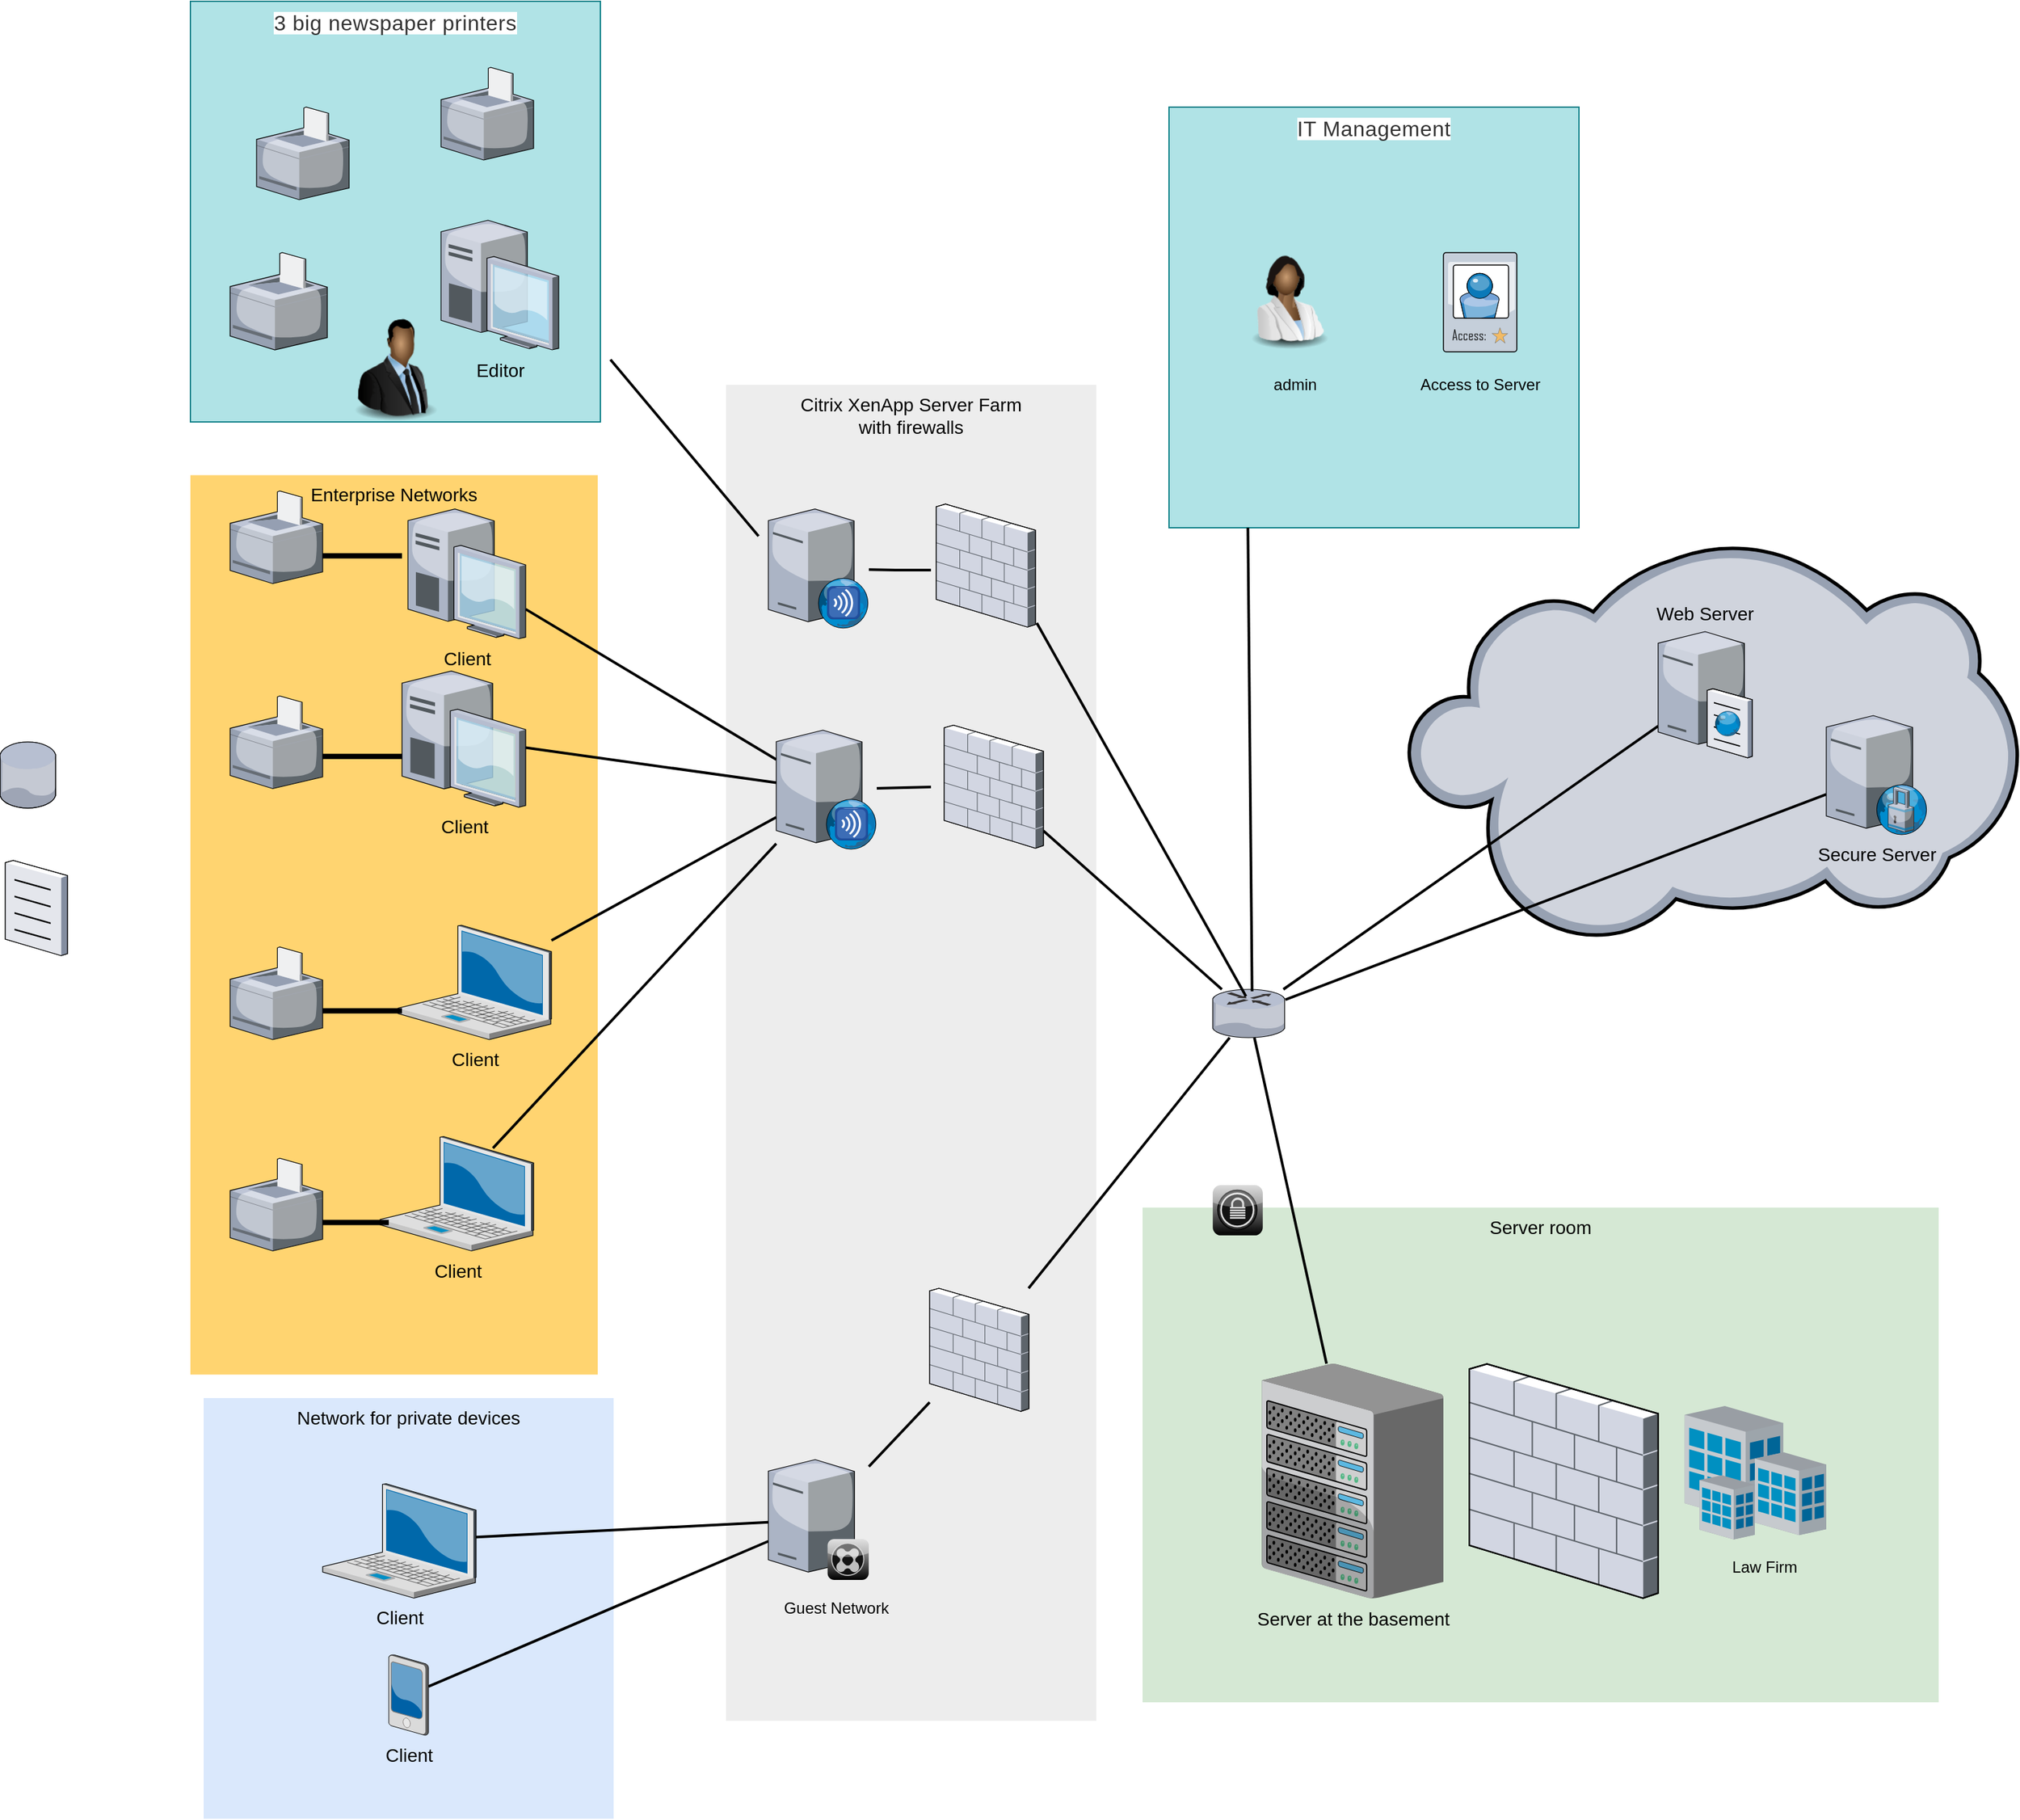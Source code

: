 <mxfile version="15.8.7" type="github">
  <diagram name="Page-1" id="e3a06f82-3646-2815-327d-82caf3d4e204">
    <mxGraphModel dx="2012" dy="2212" grid="1" gridSize="10" guides="1" tooltips="1" connect="1" arrows="1" fold="1" page="1" pageScale="1.5" pageWidth="1169" pageHeight="826" background="none" math="0" shadow="0">
      <root>
        <mxCell id="0" style=";html=1;" />
        <mxCell id="1" style=";html=1;" parent="0" />
        <mxCell id="79GmQggICtHNzUHZXM4W-52" value="&lt;div style=&quot;text-align: left&quot;&gt;&lt;font color=&quot;#333333&quot;&gt;&lt;span style=&quot;font-size: 16px ; letter-spacing: 0.35px ; background-color: rgb(255 , 255 , 255)&quot;&gt;IT Management&lt;/span&gt;&lt;/font&gt;&lt;/div&gt;" style="whiteSpace=wrap;html=1;fillColor=#b0e3e6;fontSize=14;strokeColor=#0e8088;verticalAlign=top;" vertex="1" parent="1">
          <mxGeometry x="940" y="-80" width="310" height="318" as="geometry" />
        </mxCell>
        <mxCell id="79GmQggICtHNzUHZXM4W-13" value="" style="verticalLabelPosition=bottom;sketch=0;aspect=fixed;html=1;verticalAlign=top;strokeColor=none;align=center;outlineConnect=0;shape=mxgraph.citrix.cloud;" vertex="1" parent="1">
          <mxGeometry x="1120" y="249.37" width="462.36" height="301.75" as="geometry" />
        </mxCell>
        <mxCell id="6a7d8f32e03d9370-60" value="Server room" style="whiteSpace=wrap;html=1;fillColor=#d5e8d4;fontSize=14;strokeColor=none;verticalAlign=top;" parent="1" vertex="1">
          <mxGeometry x="920" y="752" width="602" height="374" as="geometry" />
        </mxCell>
        <mxCell id="6a7d8f32e03d9370-59" value="Citrix XenApp Server Farm&lt;div&gt;with firewalls&lt;/div&gt;" style="whiteSpace=wrap;html=1;fillColor=#EDEDED;fontSize=14;strokeColor=none;verticalAlign=top;" parent="1" vertex="1">
          <mxGeometry x="605" y="130" width="280" height="1010" as="geometry" />
        </mxCell>
        <mxCell id="6a7d8f32e03d9370-58" value="Network for private devices" style="whiteSpace=wrap;html=1;fillColor=#dae8fc;fontSize=14;strokeColor=none;verticalAlign=top;" parent="1" vertex="1">
          <mxGeometry x="210" y="896" width="310" height="318" as="geometry" />
        </mxCell>
        <mxCell id="6a7d8f32e03d9370-57" value="Enterprise Networks" style="whiteSpace=wrap;html=1;fillColor=#FFD470;gradientColor=none;fontSize=14;strokeColor=none;verticalAlign=top;" parent="1" vertex="1">
          <mxGeometry x="200" y="198.25" width="308" height="680" as="geometry" />
        </mxCell>
        <mxCell id="6a7d8f32e03d9370-36" style="edgeStyle=none;rounded=0;html=1;startSize=10;endSize=10;jettySize=auto;orthogonalLoop=1;fontSize=14;endArrow=none;endFill=0;strokeWidth=2;" parent="1" source="6a7d8f32e03d9370-1" target="6a7d8f32e03d9370-14" edge="1">
          <mxGeometry relative="1" as="geometry" />
        </mxCell>
        <mxCell id="6a7d8f32e03d9370-1" value="Client" style="verticalLabelPosition=bottom;aspect=fixed;html=1;verticalAlign=top;strokeColor=none;shape=mxgraph.citrix.laptop_2;fillColor=#66B2FF;gradientColor=#0066CC;fontSize=14;" parent="1" vertex="1">
          <mxGeometry x="300.0" y="960.75" width="116" height="86.5" as="geometry" />
        </mxCell>
        <mxCell id="6a7d8f32e03d9370-35" style="edgeStyle=none;rounded=0;html=1;startSize=10;endSize=10;jettySize=auto;orthogonalLoop=1;fontSize=14;endArrow=none;endFill=0;strokeWidth=2;exitX=0.735;exitY=0.102;exitDx=0;exitDy=0;exitPerimeter=0;" parent="1" source="6a7d8f32e03d9370-2" target="79GmQggICtHNzUHZXM4W-18" edge="1">
          <mxGeometry relative="1" as="geometry">
            <mxPoint x="637" y="693.32" as="targetPoint" />
          </mxGeometry>
        </mxCell>
        <mxCell id="6a7d8f32e03d9370-2" value="Client" style="verticalLabelPosition=bottom;aspect=fixed;html=1;verticalAlign=top;strokeColor=none;shape=mxgraph.citrix.laptop_2;fillColor=#66B2FF;gradientColor=#0066CC;fontSize=14;" parent="1" vertex="1">
          <mxGeometry x="343.5" y="698.25" width="116" height="86.5" as="geometry" />
        </mxCell>
        <mxCell id="6a7d8f32e03d9370-34" style="edgeStyle=none;rounded=0;html=1;startSize=10;endSize=10;jettySize=auto;orthogonalLoop=1;fontSize=14;endArrow=none;endFill=0;strokeWidth=2;" parent="1" source="79GmQggICtHNzUHZXM4W-20" target="79GmQggICtHNzUHZXM4W-18" edge="1">
          <mxGeometry relative="1" as="geometry">
            <mxPoint x="455" y="532.243" as="sourcePoint" />
            <mxPoint x="637" y="529.147" as="targetPoint" />
          </mxGeometry>
        </mxCell>
        <mxCell id="6a7d8f32e03d9370-33" style="edgeStyle=none;rounded=0;html=1;startSize=10;endSize=10;jettySize=auto;orthogonalLoop=1;fontSize=14;endArrow=none;endFill=0;strokeWidth=2;" parent="1" source="6a7d8f32e03d9370-4" target="79GmQggICtHNzUHZXM4W-18" edge="1">
          <mxGeometry relative="1" as="geometry">
            <mxPoint x="637" y="367.382" as="targetPoint" />
          </mxGeometry>
        </mxCell>
        <mxCell id="6a7d8f32e03d9370-4" value="Client" style="verticalLabelPosition=bottom;aspect=fixed;html=1;verticalAlign=top;strokeColor=none;shape=mxgraph.citrix.desktop;fillColor=#66B2FF;gradientColor=#0066CC;fontSize=14;" parent="1" vertex="1">
          <mxGeometry x="360" y="346.29" width="93.5" height="102.96" as="geometry" />
        </mxCell>
        <mxCell id="6a7d8f32e03d9370-32" style="edgeStyle=none;rounded=0;html=1;startSize=10;endSize=10;jettySize=auto;orthogonalLoop=1;fontSize=14;endArrow=none;endFill=0;strokeWidth=2;" parent="1" source="6a7d8f32e03d9370-5" target="79GmQggICtHNzUHZXM4W-18" edge="1">
          <mxGeometry relative="1" as="geometry">
            <mxPoint x="637" y="207.436" as="targetPoint" />
          </mxGeometry>
        </mxCell>
        <mxCell id="6a7d8f32e03d9370-5" value="Client" style="verticalLabelPosition=bottom;aspect=fixed;html=1;verticalAlign=top;strokeColor=none;shape=mxgraph.citrix.desktop;fillColor=#66B2FF;gradientColor=#0066CC;fontSize=14;" parent="1" vertex="1">
          <mxGeometry x="364.5" y="223.87" width="89" height="98" as="geometry" />
        </mxCell>
        <mxCell id="6a7d8f32e03d9370-37" style="edgeStyle=none;rounded=0;html=1;startSize=10;endSize=10;jettySize=auto;orthogonalLoop=1;fontSize=14;endArrow=none;endFill=0;strokeWidth=2;" parent="1" source="6a7d8f32e03d9370-6" target="6a7d8f32e03d9370-14" edge="1">
          <mxGeometry relative="1" as="geometry" />
        </mxCell>
        <mxCell id="6a7d8f32e03d9370-6" value="Client" style="verticalLabelPosition=bottom;aspect=fixed;html=1;verticalAlign=top;strokeColor=none;shape=mxgraph.citrix.pda;fillColor=#66B2FF;gradientColor=#0066CC;fontSize=14;" parent="1" vertex="1">
          <mxGeometry x="350.0" y="1090" width="30" height="61" as="geometry" />
        </mxCell>
        <mxCell id="6a7d8f32e03d9370-50" style="edgeStyle=none;rounded=0;html=1;startSize=10;endSize=10;jettySize=auto;orthogonalLoop=1;fontSize=14;endArrow=none;endFill=0;strokeWidth=2;" parent="1" source="6a7d8f32e03d9370-13" target="6a7d8f32e03d9370-16" edge="1">
          <mxGeometry relative="1" as="geometry" />
        </mxCell>
        <mxCell id="6a7d8f32e03d9370-51" style="edgeStyle=none;rounded=0;html=1;startSize=10;endSize=10;jettySize=auto;orthogonalLoop=1;fontSize=14;endArrow=none;endFill=0;strokeWidth=2;" parent="1" source="6a7d8f32e03d9370-13" target="6a7d8f32e03d9370-15" edge="1">
          <mxGeometry relative="1" as="geometry" />
        </mxCell>
        <mxCell id="6a7d8f32e03d9370-56" style="edgeStyle=none;rounded=0;html=1;startSize=10;endSize=10;jettySize=auto;orthogonalLoop=1;fontSize=14;endArrow=none;endFill=0;strokeWidth=2;" parent="1" source="6a7d8f32e03d9370-13" target="6a7d8f32e03d9370-25" edge="1">
          <mxGeometry relative="1" as="geometry" />
        </mxCell>
        <mxCell id="6a7d8f32e03d9370-13" value="" style="verticalLabelPosition=bottom;aspect=fixed;html=1;verticalAlign=top;strokeColor=none;shape=mxgraph.citrix.router;fillColor=#66B2FF;gradientColor=#0066CC;fontSize=14;" parent="1" vertex="1">
          <mxGeometry x="973" y="587" width="55" height="36.5" as="geometry" />
        </mxCell>
        <mxCell id="6a7d8f32e03d9370-14" value="" style="verticalLabelPosition=bottom;aspect=fixed;html=1;verticalAlign=top;strokeColor=none;shape=mxgraph.citrix.xenclient_synchronizer;fillColor=#CCCCCC;gradientColor=#000000;gradientDirection=south;fontSize=14;" parent="1" vertex="1">
          <mxGeometry x="637.0" y="942.5" width="76" height="91" as="geometry" />
        </mxCell>
        <mxCell id="6a7d8f32e03d9370-15" value="Web Server" style="verticalLabelPosition=top;aspect=fixed;html=1;verticalAlign=bottom;strokeColor=none;shape=mxgraph.citrix.cache_server;fillColor=#66B2FF;gradientColor=#0066CC;fontSize=14;labelPosition=center;align=center;" parent="1" vertex="1">
          <mxGeometry x="1309.87" y="314.25" width="71" height="97.5" as="geometry" />
        </mxCell>
        <mxCell id="6a7d8f32e03d9370-16" value="Server at the basement" style="verticalLabelPosition=bottom;aspect=fixed;html=1;verticalAlign=top;strokeColor=none;shape=mxgraph.citrix.chassis;fillColor=#66B2FF;gradientColor=#0066CC;fontSize=14;" parent="1" vertex="1">
          <mxGeometry x="1010" y="870" width="137.5" height="177.5" as="geometry" />
        </mxCell>
        <mxCell id="6a7d8f32e03d9370-46" style="edgeStyle=none;rounded=0;html=1;startSize=10;endSize=10;jettySize=auto;orthogonalLoop=1;fontSize=14;endArrow=none;endFill=0;strokeWidth=2;" parent="1" source="6a7d8f32e03d9370-19" target="6a7d8f32e03d9370-13" edge="1">
          <mxGeometry relative="1" as="geometry" />
        </mxCell>
        <mxCell id="6a7d8f32e03d9370-19" value="" style="verticalLabelPosition=bottom;aspect=fixed;html=1;verticalAlign=top;strokeColor=none;shape=mxgraph.citrix.firewall;fillColor=#66B2FF;gradientColor=#0066CC;fontSize=14;" parent="1" vertex="1">
          <mxGeometry x="770" y="387.25" width="75" height="93" as="geometry" />
        </mxCell>
        <mxCell id="6a7d8f32e03d9370-48" style="edgeStyle=none;rounded=0;html=1;startSize=10;endSize=10;jettySize=auto;orthogonalLoop=1;fontSize=14;endArrow=none;endFill=0;strokeWidth=2;" parent="1" source="6a7d8f32e03d9370-21" target="6a7d8f32e03d9370-13" edge="1">
          <mxGeometry relative="1" as="geometry" />
        </mxCell>
        <mxCell id="6a7d8f32e03d9370-21" value="" style="verticalLabelPosition=bottom;aspect=fixed;html=1;verticalAlign=top;strokeColor=none;shape=mxgraph.citrix.firewall;fillColor=#66B2FF;gradientColor=#0066CC;fontSize=14;" parent="1" vertex="1">
          <mxGeometry x="759" y="813" width="75" height="93" as="geometry" />
        </mxCell>
        <mxCell id="6a7d8f32e03d9370-25" value="Secure Server" style="verticalLabelPosition=bottom;aspect=fixed;html=1;verticalAlign=top;strokeColor=none;shape=mxgraph.citrix.proxy_server;fillColor=#66B2FF;gradientColor=#0066CC;fontSize=14;" parent="1" vertex="1">
          <mxGeometry x="1437" y="380" width="76.5" height="90" as="geometry" />
        </mxCell>
        <object label="" placeholders="1" id="6a7d8f32e03d9370-31">
          <mxCell style="verticalLabelPosition=bottom;aspect=fixed;html=1;verticalAlign=top;strokeColor=none;shape=mxgraph.citrix.site;fillColor=#66B2FF;gradientColor=#0066CC;fontSize=14;" parent="1" vertex="1">
            <mxGeometry x="1330" y="902" width="107" height="101" as="geometry" />
          </mxCell>
        </object>
        <mxCell id="79GmQggICtHNzUHZXM4W-2" value="Law Firm" style="text;html=1;resizable=0;autosize=1;align=center;verticalAlign=middle;points=[];fillColor=none;strokeColor=none;rounded=0;" vertex="1" parent="1">
          <mxGeometry x="1355" y="1013.5" width="70" height="20" as="geometry" />
        </mxCell>
        <mxCell id="79GmQggICtHNzUHZXM4W-4" value="" style="verticalLabelPosition=bottom;sketch=0;aspect=fixed;html=1;verticalAlign=top;strokeColor=none;align=center;outlineConnect=0;shape=mxgraph.citrix.role_secure_access;fillColor=#CCCCCC;gradientColor=#000000;gradientDirection=south;" vertex="1" parent="1">
          <mxGeometry x="973" y="735" width="38" height="38" as="geometry" />
        </mxCell>
        <mxCell id="79GmQggICtHNzUHZXM4W-5" value="" style="verticalLabelPosition=bottom;sketch=0;aspect=fixed;html=1;verticalAlign=top;strokeColor=none;align=center;outlineConnect=0;shape=mxgraph.citrix.firewall;" vertex="1" parent="1">
          <mxGeometry x="1167.13" y="870.25" width="142.74" height="177" as="geometry" />
        </mxCell>
        <mxCell id="79GmQggICtHNzUHZXM4W-8" value="" style="verticalLabelPosition=bottom;sketch=0;aspect=fixed;html=1;verticalAlign=top;strokeColor=none;align=center;outlineConnect=0;shape=mxgraph.citrix.printer;" vertex="1" parent="1">
          <mxGeometry x="230" y="210.25" width="70" height="70" as="geometry" />
        </mxCell>
        <mxCell id="79GmQggICtHNzUHZXM4W-9" value="Guest Network" style="text;html=1;resizable=0;autosize=1;align=center;verticalAlign=middle;points=[];fillColor=none;strokeColor=none;rounded=0;" vertex="1" parent="1">
          <mxGeometry x="643" y="1045" width="90" height="20" as="geometry" />
        </mxCell>
        <mxCell id="79GmQggICtHNzUHZXM4W-12" style="edgeStyle=none;rounded=0;html=1;startSize=10;endSize=10;jettySize=auto;orthogonalLoop=1;fontSize=14;endArrow=none;endFill=0;strokeWidth=2;" edge="1" parent="1" source="6a7d8f32e03d9370-14" target="6a7d8f32e03d9370-21">
          <mxGeometry relative="1" as="geometry">
            <mxPoint x="478.5" y="702.524" as="sourcePoint" />
            <mxPoint x="647" y="703.32" as="targetPoint" />
            <Array as="points" />
          </mxGeometry>
        </mxCell>
        <mxCell id="79GmQggICtHNzUHZXM4W-15" value="" style="verticalLabelPosition=bottom;sketch=0;aspect=fixed;html=1;verticalAlign=top;strokeColor=none;align=center;outlineConnect=0;shape=mxgraph.citrix.database;" vertex="1" parent="1">
          <mxGeometry x="56" y="400" width="42.5" height="50" as="geometry" />
        </mxCell>
        <mxCell id="79GmQggICtHNzUHZXM4W-16" value="" style="verticalLabelPosition=bottom;sketch=0;aspect=fixed;html=1;verticalAlign=top;strokeColor=none;align=center;outlineConnect=0;shape=mxgraph.citrix.document;" vertex="1" parent="1">
          <mxGeometry x="60" y="489.5" width="47" height="72" as="geometry" />
        </mxCell>
        <mxCell id="79GmQggICtHNzUHZXM4W-18" value="" style="verticalLabelPosition=bottom;sketch=0;aspect=fixed;html=1;verticalAlign=top;strokeColor=none;align=center;outlineConnect=0;shape=mxgraph.citrix.xenapp_services;" vertex="1" parent="1">
          <mxGeometry x="643" y="391" width="76" height="90" as="geometry" />
        </mxCell>
        <mxCell id="79GmQggICtHNzUHZXM4W-20" value="Client" style="verticalLabelPosition=bottom;aspect=fixed;html=1;verticalAlign=top;strokeColor=none;shape=mxgraph.citrix.laptop_2;fillColor=#66B2FF;gradientColor=#0066CC;fontSize=14;" vertex="1" parent="1">
          <mxGeometry x="357.0" y="538.5" width="116" height="86.5" as="geometry" />
        </mxCell>
        <mxCell id="79GmQggICtHNzUHZXM4W-22" value="" style="verticalLabelPosition=bottom;sketch=0;aspect=fixed;html=1;verticalAlign=top;strokeColor=none;align=center;outlineConnect=0;shape=mxgraph.citrix.printer;" vertex="1" parent="1">
          <mxGeometry x="230" y="365.25" width="70" height="70" as="geometry" />
        </mxCell>
        <mxCell id="79GmQggICtHNzUHZXM4W-23" value="" style="verticalLabelPosition=bottom;sketch=0;aspect=fixed;html=1;verticalAlign=top;strokeColor=none;align=center;outlineConnect=0;shape=mxgraph.citrix.printer;" vertex="1" parent="1">
          <mxGeometry x="230" y="555" width="70" height="70" as="geometry" />
        </mxCell>
        <mxCell id="79GmQggICtHNzUHZXM4W-24" value="" style="verticalLabelPosition=bottom;sketch=0;aspect=fixed;html=1;verticalAlign=top;strokeColor=none;align=center;outlineConnect=0;shape=mxgraph.citrix.printer;" vertex="1" parent="1">
          <mxGeometry x="230" y="714.75" width="70" height="70" as="geometry" />
        </mxCell>
        <mxCell id="79GmQggICtHNzUHZXM4W-26" value="" style="line;strokeWidth=4;html=1;perimeter=backbonePerimeter;points=[];outlineConnect=0;" vertex="1" parent="1">
          <mxGeometry x="300" y="254.25" width="60" height="10" as="geometry" />
        </mxCell>
        <mxCell id="79GmQggICtHNzUHZXM4W-27" value="" style="line;strokeWidth=4;html=1;perimeter=backbonePerimeter;points=[];outlineConnect=0;" vertex="1" parent="1">
          <mxGeometry x="300" y="410" width="60" height="1.75" as="geometry" />
        </mxCell>
        <mxCell id="79GmQggICtHNzUHZXM4W-29" value="" style="line;strokeWidth=4;html=1;perimeter=backbonePerimeter;points=[];outlineConnect=0;" vertex="1" parent="1">
          <mxGeometry x="300" y="598.25" width="60" height="10" as="geometry" />
        </mxCell>
        <mxCell id="79GmQggICtHNzUHZXM4W-30" value="" style="line;strokeWidth=4;html=1;perimeter=backbonePerimeter;points=[];outlineConnect=0;" vertex="1" parent="1">
          <mxGeometry x="300" y="758.25" width="50" height="10" as="geometry" />
        </mxCell>
        <mxCell id="79GmQggICtHNzUHZXM4W-31" value="" style="verticalLabelPosition=bottom;aspect=fixed;html=1;verticalAlign=top;strokeColor=none;shape=mxgraph.citrix.firewall;fillColor=#66B2FF;gradientColor=#0066CC;fontSize=14;" vertex="1" parent="1">
          <mxGeometry x="764" y="220.12" width="75" height="93" as="geometry" />
        </mxCell>
        <mxCell id="79GmQggICtHNzUHZXM4W-32" value="" style="verticalLabelPosition=bottom;sketch=0;aspect=fixed;html=1;verticalAlign=top;strokeColor=none;align=center;outlineConnect=0;shape=mxgraph.citrix.xenapp_services;" vertex="1" parent="1">
          <mxGeometry x="637" y="223.87" width="76" height="90" as="geometry" />
        </mxCell>
        <mxCell id="79GmQggICtHNzUHZXM4W-34" value="&lt;span style=&quot;color: rgb(51 , 51 , 51) ; font-family: , &amp;#34;blinkmacsystemfont&amp;#34; , &amp;#34;segoe ui&amp;#34; , &amp;#34;helvetica neue&amp;#34; , &amp;#34;helvetica&amp;#34; , &amp;#34;roboto&amp;#34; , &amp;#34;arial&amp;#34; , sans-serif , &amp;#34;apple color emoji&amp;#34; , &amp;#34;segoe ui emoji&amp;#34; , &amp;#34;segoe ui symbol&amp;#34; ; font-size: 16px ; letter-spacing: 0.35px ; text-align: left ; background-color: rgb(255 , 255 , 255)&quot;&gt;3 big newspaper printers&lt;/span&gt;" style="whiteSpace=wrap;html=1;fillColor=#b0e3e6;fontSize=14;strokeColor=#0e8088;verticalAlign=top;" vertex="1" parent="1">
          <mxGeometry x="200" y="-160" width="310" height="318" as="geometry" />
        </mxCell>
        <mxCell id="79GmQggICtHNzUHZXM4W-35" value="" style="verticalLabelPosition=bottom;sketch=0;aspect=fixed;html=1;verticalAlign=top;strokeColor=none;align=center;outlineConnect=0;shape=mxgraph.citrix.printer;" vertex="1" parent="1">
          <mxGeometry x="389.5" y="-110" width="70" height="70" as="geometry" />
        </mxCell>
        <mxCell id="79GmQggICtHNzUHZXM4W-36" value="" style="verticalLabelPosition=bottom;sketch=0;aspect=fixed;html=1;verticalAlign=top;strokeColor=none;align=center;outlineConnect=0;shape=mxgraph.citrix.printer;" vertex="1" parent="1">
          <mxGeometry x="250" y="-80" width="70" height="70" as="geometry" />
        </mxCell>
        <mxCell id="79GmQggICtHNzUHZXM4W-37" value="" style="verticalLabelPosition=bottom;sketch=0;aspect=fixed;html=1;verticalAlign=top;strokeColor=none;align=center;outlineConnect=0;shape=mxgraph.citrix.printer;" vertex="1" parent="1">
          <mxGeometry x="230" y="30" width="73.5" height="73.5" as="geometry" />
        </mxCell>
        <mxCell id="79GmQggICtHNzUHZXM4W-38" value="" style="line;strokeWidth=2;direction=south;html=1;rotation=-40;" vertex="1" parent="1">
          <mxGeometry x="568.63" y="90.5" width="10" height="174.25" as="geometry" />
        </mxCell>
        <mxCell id="79GmQggICtHNzUHZXM4W-39" style="edgeStyle=none;rounded=0;html=1;startSize=10;endSize=10;jettySize=auto;orthogonalLoop=1;fontSize=14;endArrow=none;endFill=0;strokeWidth=2;entryX=0.458;entryY=0.143;entryDx=0;entryDy=0;entryPerimeter=0;" edge="1" parent="1" target="6a7d8f32e03d9370-13">
          <mxGeometry relative="1" as="geometry">
            <mxPoint x="840" y="310" as="sourcePoint" />
            <mxPoint x="1011.962" y="510.93" as="targetPoint" />
          </mxGeometry>
        </mxCell>
        <mxCell id="79GmQggICtHNzUHZXM4W-40" value="Editor" style="verticalLabelPosition=bottom;aspect=fixed;html=1;verticalAlign=top;strokeColor=none;shape=mxgraph.citrix.desktop;fillColor=#66B2FF;gradientColor=#0066CC;fontSize=14;" vertex="1" parent="1">
          <mxGeometry x="389.5" y="5.5" width="89" height="98" as="geometry" />
        </mxCell>
        <mxCell id="79GmQggICtHNzUHZXM4W-46" style="edgeStyle=none;rounded=0;html=1;startSize=10;endSize=10;jettySize=auto;orthogonalLoop=1;fontSize=14;endArrow=none;endFill=0;strokeWidth=2;" edge="1" parent="1" source="79GmQggICtHNzUHZXM4W-18">
          <mxGeometry relative="1" as="geometry">
            <mxPoint x="718.0" y="528.901" as="sourcePoint" />
            <mxPoint x="760" y="434" as="targetPoint" />
            <Array as="points" />
          </mxGeometry>
        </mxCell>
        <mxCell id="79GmQggICtHNzUHZXM4W-47" style="edgeStyle=none;rounded=0;html=1;startSize=10;endSize=10;jettySize=auto;orthogonalLoop=1;fontSize=14;endArrow=none;endFill=0;strokeWidth=2;" edge="1" parent="1" source="79GmQggICtHNzUHZXM4W-32">
          <mxGeometry relative="1" as="geometry">
            <mxPoint x="733.0" y="967.811" as="sourcePoint" />
            <mxPoint x="760" y="270" as="targetPoint" />
            <Array as="points">
              <mxPoint x="733" y="270" />
            </Array>
          </mxGeometry>
        </mxCell>
        <mxCell id="79GmQggICtHNzUHZXM4W-48" value="" style="verticalLabelPosition=bottom;sketch=0;aspect=fixed;html=1;verticalAlign=top;strokeColor=none;align=center;outlineConnect=0;shape=mxgraph.citrix.access_card;" vertex="1" parent="1">
          <mxGeometry x="1147.5" y="30" width="55.5" height="75" as="geometry" />
        </mxCell>
        <mxCell id="79GmQggICtHNzUHZXM4W-50" value="" style="image;html=1;image=img/lib/clip_art/people/Suit_Man_Black_128x128.png" vertex="1" parent="1">
          <mxGeometry x="315" y="78" width="80" height="80" as="geometry" />
        </mxCell>
        <mxCell id="79GmQggICtHNzUHZXM4W-51" value="" style="image;html=1;image=img/lib/clip_art/people/Scientist_Woman_Black_128x128.png" vertex="1" parent="1">
          <mxGeometry x="990" y="23.5" width="80" height="80" as="geometry" />
        </mxCell>
        <mxCell id="79GmQggICtHNzUHZXM4W-53" value="Access to Server" style="text;html=1;resizable=0;autosize=1;align=center;verticalAlign=middle;points=[];fillColor=none;strokeColor=none;rounded=0;" vertex="1" parent="1">
          <mxGeometry x="1120.25" y="120" width="110" height="20" as="geometry" />
        </mxCell>
        <mxCell id="79GmQggICtHNzUHZXM4W-54" value="admin" style="text;html=1;resizable=0;autosize=1;align=center;verticalAlign=middle;points=[];fillColor=none;strokeColor=none;rounded=0;" vertex="1" parent="1">
          <mxGeometry x="1010" y="120" width="50" height="20" as="geometry" />
        </mxCell>
        <mxCell id="79GmQggICtHNzUHZXM4W-55" style="edgeStyle=none;rounded=0;html=1;startSize=10;endSize=10;jettySize=auto;orthogonalLoop=1;fontSize=14;endArrow=none;endFill=0;strokeWidth=2;entryX=0.542;entryY=0.04;entryDx=0;entryDy=0;entryPerimeter=0;" edge="1" parent="1" target="6a7d8f32e03d9370-13">
          <mxGeometry relative="1" as="geometry">
            <mxPoint x="999.65" y="238" as="sourcePoint" />
            <mxPoint x="1157.84" y="520.22" as="targetPoint" />
            <Array as="points" />
          </mxGeometry>
        </mxCell>
      </root>
    </mxGraphModel>
  </diagram>
</mxfile>
